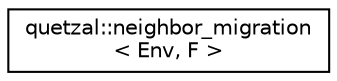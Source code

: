 digraph "Graphical Class Hierarchy"
{
 // LATEX_PDF_SIZE
  edge [fontname="Helvetica",fontsize="10",labelfontname="Helvetica",labelfontsize="10"];
  node [fontname="Helvetica",fontsize="10",shape=record];
  rankdir="LR";
  Node0 [label="quetzal::neighbor_migration\l\< Env, F \>",height=0.2,width=0.4,color="black", fillcolor="white", style="filled",URL="$structquetzal_1_1neighbor__migration.html",tooltip=" "];
}
